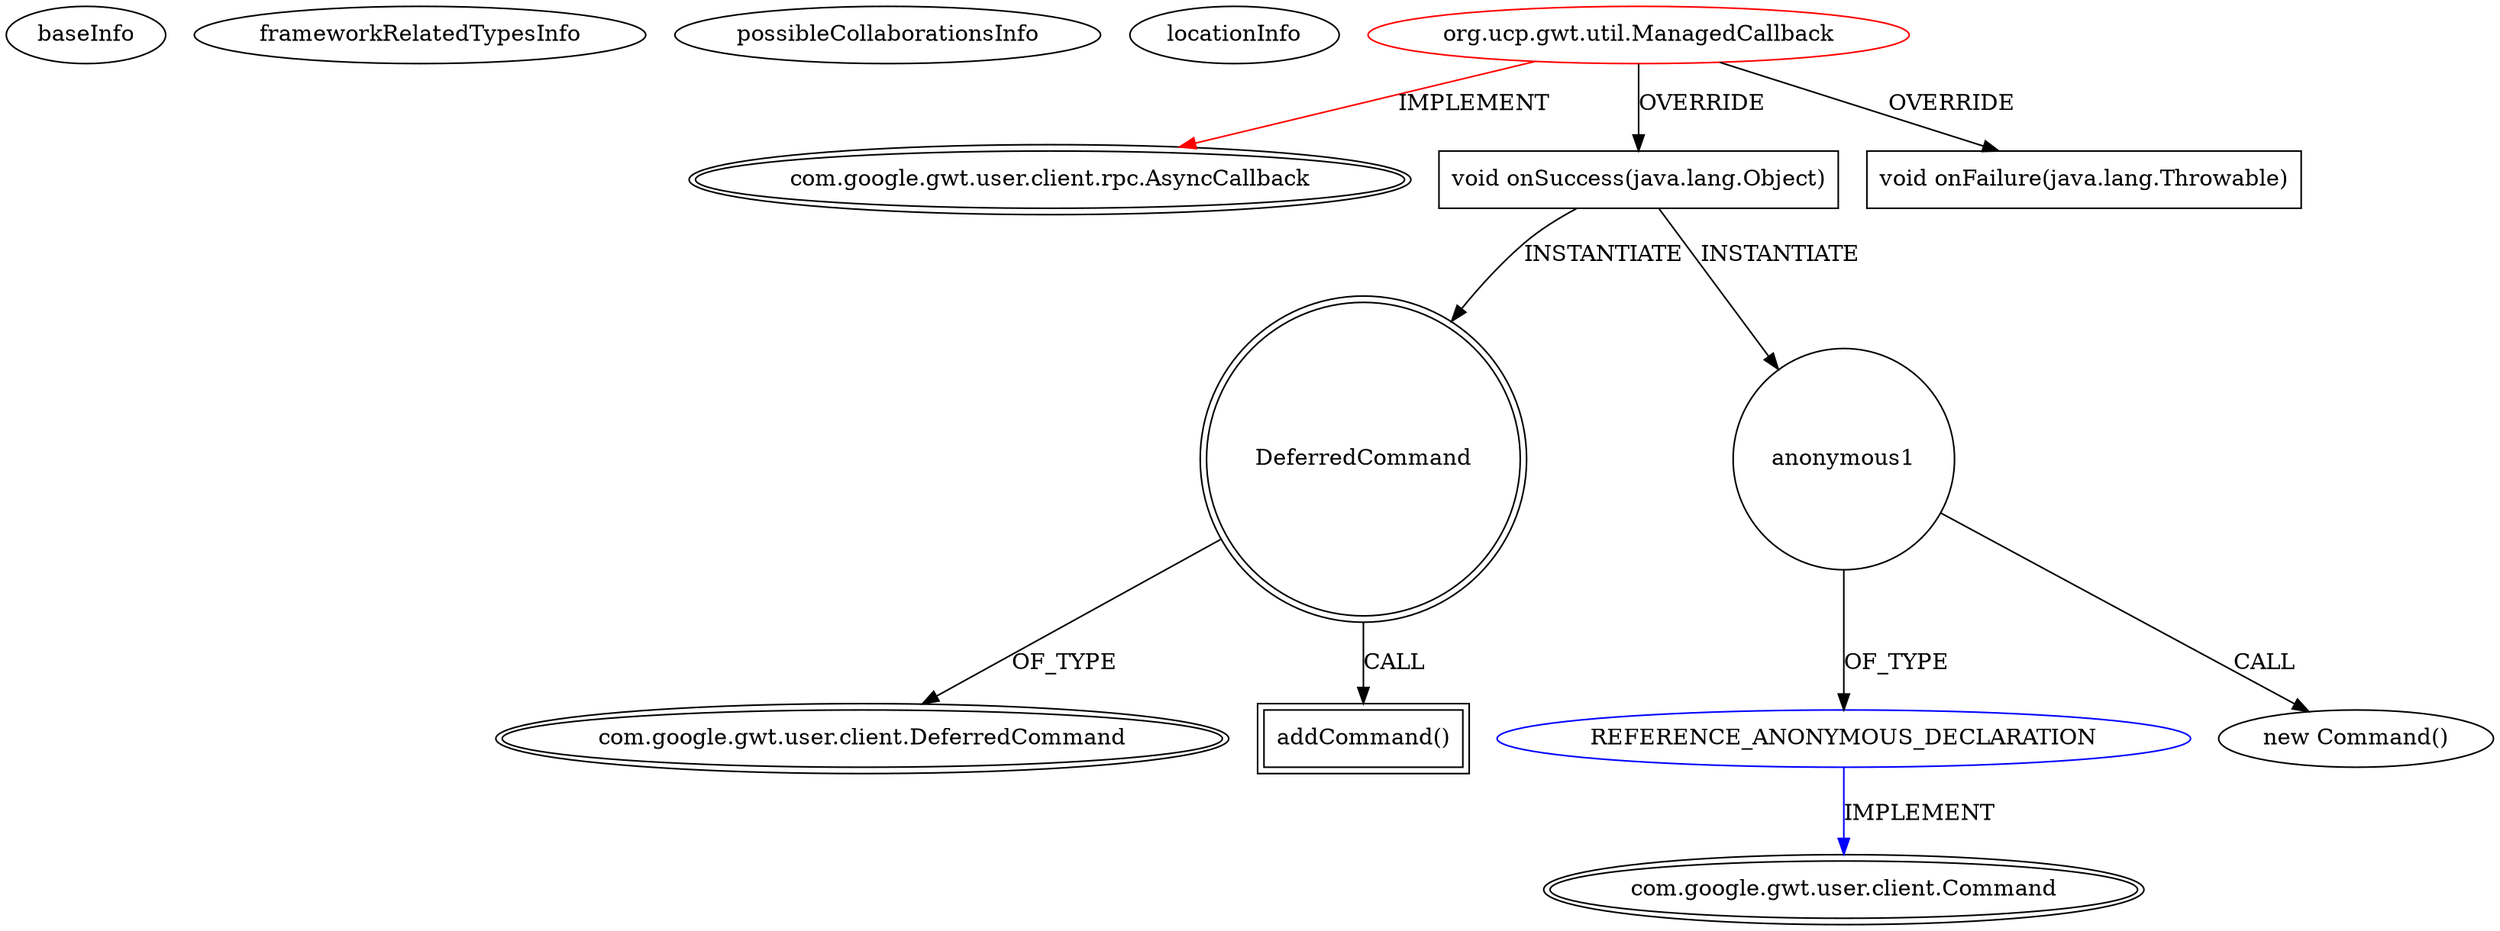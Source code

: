 digraph {
baseInfo[graphId=2948,category="extension_graph",isAnonymous=false,possibleRelation=true]
frameworkRelatedTypesInfo[0="com.google.gwt.user.client.rpc.AsyncCallback"]
possibleCollaborationsInfo[0="2948~OVERRIDING_METHOD_DECLARATION-INSTANTIATION-~com.google.gwt.user.client.rpc.AsyncCallback ~com.google.gwt.user.client.Command ~false~true"]
locationInfo[projectName="hmiguellima-ugat",filePath="/hmiguellima-ugat/ugat-master/src/org/ucp/gwt/util/ManagedCallback.java",contextSignature="ManagedCallback",graphId="2948"]
0[label="org.ucp.gwt.util.ManagedCallback",vertexType="ROOT_CLIENT_CLASS_DECLARATION",isFrameworkType=false,color=red]
1[label="com.google.gwt.user.client.rpc.AsyncCallback",vertexType="FRAMEWORK_INTERFACE_TYPE",isFrameworkType=true,peripheries=2]
2[label="void onSuccess(java.lang.Object)",vertexType="OVERRIDING_METHOD_DECLARATION",isFrameworkType=false,shape=box]
3[label="DeferredCommand",vertexType="VARIABLE_EXPRESION",isFrameworkType=true,peripheries=2,shape=circle]
5[label="com.google.gwt.user.client.DeferredCommand",vertexType="FRAMEWORK_CLASS_TYPE",isFrameworkType=true,peripheries=2]
4[label="addCommand()",vertexType="INSIDE_CALL",isFrameworkType=true,peripheries=2,shape=box]
7[label="anonymous1",vertexType="VARIABLE_EXPRESION",isFrameworkType=false,shape=circle]
8[label="REFERENCE_ANONYMOUS_DECLARATION",vertexType="REFERENCE_ANONYMOUS_DECLARATION",isFrameworkType=false,color=blue]
9[label="com.google.gwt.user.client.Command",vertexType="FRAMEWORK_INTERFACE_TYPE",isFrameworkType=true,peripheries=2]
6[label="new Command()",vertexType="CONSTRUCTOR_CALL",isFrameworkType=false]
10[label="void onFailure(java.lang.Throwable)",vertexType="OVERRIDING_METHOD_DECLARATION",isFrameworkType=false,shape=box]
0->1[label="IMPLEMENT",color=red]
0->2[label="OVERRIDE"]
2->3[label="INSTANTIATE"]
3->5[label="OF_TYPE"]
3->4[label="CALL"]
2->7[label="INSTANTIATE"]
8->9[label="IMPLEMENT",color=blue]
7->8[label="OF_TYPE"]
7->6[label="CALL"]
0->10[label="OVERRIDE"]
}
